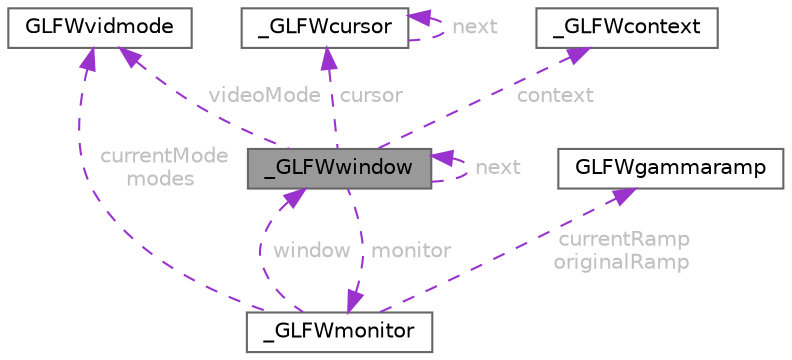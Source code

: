 digraph "_GLFWwindow"
{
 // LATEX_PDF_SIZE
  bgcolor="transparent";
  edge [fontname=Helvetica,fontsize=10,labelfontname=Helvetica,labelfontsize=10];
  node [fontname=Helvetica,fontsize=10,shape=box,height=0.2,width=0.4];
  Node1 [id="Node000001",label="_GLFWwindow",height=0.2,width=0.4,color="gray40", fillcolor="grey60", style="filled", fontcolor="black",tooltip=" "];
  Node1 -> Node1 [id="edge1_Node000001_Node000001",dir="back",color="darkorchid3",style="dashed",tooltip=" ",label=" next",fontcolor="grey" ];
  Node2 -> Node1 [id="edge2_Node000001_Node000002",dir="back",color="darkorchid3",style="dashed",tooltip=" ",label=" videoMode",fontcolor="grey" ];
  Node2 [id="Node000002",label="GLFWvidmode",height=0.2,width=0.4,color="gray40", fillcolor="white", style="filled",URL="$struct_g_l_f_wvidmode.html",tooltip="Video mode type."];
  Node3 -> Node1 [id="edge3_Node000001_Node000003",dir="back",color="darkorchid3",style="dashed",tooltip=" ",label=" monitor",fontcolor="grey" ];
  Node3 [id="Node000003",label="_GLFWmonitor",height=0.2,width=0.4,color="gray40", fillcolor="white", style="filled",URL="$struct___g_l_f_wmonitor.html",tooltip=" "];
  Node1 -> Node3 [id="edge4_Node000003_Node000001",dir="back",color="darkorchid3",style="dashed",tooltip=" ",label=" window",fontcolor="grey" ];
  Node2 -> Node3 [id="edge5_Node000003_Node000002",dir="back",color="darkorchid3",style="dashed",tooltip=" ",label=" currentMode\nmodes",fontcolor="grey" ];
  Node4 -> Node3 [id="edge6_Node000003_Node000004",dir="back",color="darkorchid3",style="dashed",tooltip=" ",label=" currentRamp\noriginalRamp",fontcolor="grey" ];
  Node4 [id="Node000004",label="GLFWgammaramp",height=0.2,width=0.4,color="gray40", fillcolor="white", style="filled",URL="$struct_g_l_f_wgammaramp.html",tooltip="Gamma ramp."];
  Node5 -> Node1 [id="edge7_Node000001_Node000005",dir="back",color="darkorchid3",style="dashed",tooltip=" ",label=" cursor",fontcolor="grey" ];
  Node5 [id="Node000005",label="_GLFWcursor",height=0.2,width=0.4,color="gray40", fillcolor="white", style="filled",URL="$struct___g_l_f_wcursor.html",tooltip=" "];
  Node5 -> Node5 [id="edge8_Node000005_Node000005",dir="back",color="darkorchid3",style="dashed",tooltip=" ",label=" next",fontcolor="grey" ];
  Node6 -> Node1 [id="edge9_Node000001_Node000006",dir="back",color="darkorchid3",style="dashed",tooltip=" ",label=" context",fontcolor="grey" ];
  Node6 [id="Node000006",label="_GLFWcontext",height=0.2,width=0.4,color="gray40", fillcolor="white", style="filled",URL="$struct___g_l_f_wcontext.html",tooltip=" "];
}
